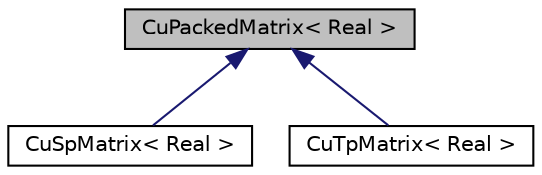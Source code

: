 digraph "CuPackedMatrix&lt; Real &gt;"
{
  edge [fontname="Helvetica",fontsize="10",labelfontname="Helvetica",labelfontsize="10"];
  node [fontname="Helvetica",fontsize="10",shape=record];
  Node0 [label="CuPackedMatrix\< Real \>",height=0.2,width=0.4,color="black", fillcolor="grey75", style="filled", fontcolor="black"];
  Node0 -> Node1 [dir="back",color="midnightblue",fontsize="10",style="solid",fontname="Helvetica"];
  Node1 [label="CuSpMatrix\< Real \>",height=0.2,width=0.4,color="black", fillcolor="white", style="filled",URL="$classkaldi_1_1CuSpMatrix.html"];
  Node0 -> Node2 [dir="back",color="midnightblue",fontsize="10",style="solid",fontname="Helvetica"];
  Node2 [label="CuTpMatrix\< Real \>",height=0.2,width=0.4,color="black", fillcolor="white", style="filled",URL="$classkaldi_1_1CuTpMatrix.html"];
}

